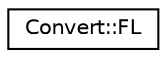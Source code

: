 digraph "Graphical Class Hierarchy"
{
 // LATEX_PDF_SIZE
  edge [fontname="Helvetica",fontsize="10",labelfontname="Helvetica",labelfontsize="10"];
  node [fontname="Helvetica",fontsize="10",shape=record];
  rankdir="LR";
  Node0 [label="Convert::FL",height=0.2,width=0.4,color="black", fillcolor="white", style="filled",URL="$struct_convert_1_1_f_l.html",tooltip=" "];
}
